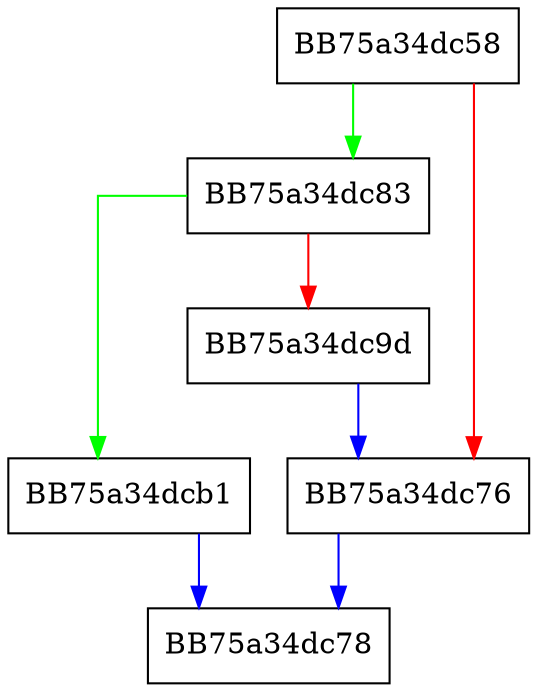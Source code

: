digraph AddNewVcnIfNeeded {
  node [shape="box"];
  graph [splines=ortho];
  BB75a34dc58 -> BB75a34dc83 [color="green"];
  BB75a34dc58 -> BB75a34dc76 [color="red"];
  BB75a34dc76 -> BB75a34dc78 [color="blue"];
  BB75a34dc83 -> BB75a34dcb1 [color="green"];
  BB75a34dc83 -> BB75a34dc9d [color="red"];
  BB75a34dc9d -> BB75a34dc76 [color="blue"];
  BB75a34dcb1 -> BB75a34dc78 [color="blue"];
}